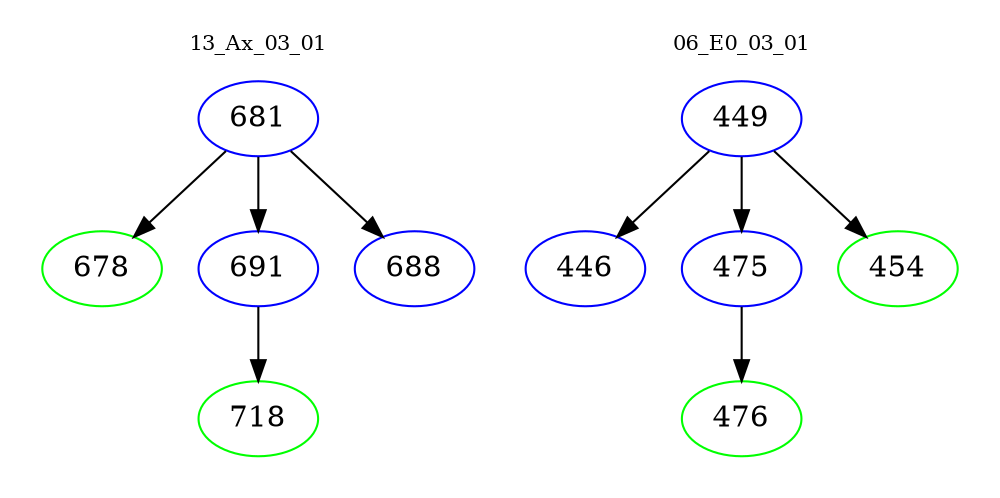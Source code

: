 digraph{
subgraph cluster_0 {
color = white
label = "13_Ax_03_01";
fontsize=10;
T0_681 [label="681", color="blue"]
T0_681 -> T0_678 [color="black"]
T0_678 [label="678", color="green"]
T0_681 -> T0_691 [color="black"]
T0_691 [label="691", color="blue"]
T0_691 -> T0_718 [color="black"]
T0_718 [label="718", color="green"]
T0_681 -> T0_688 [color="black"]
T0_688 [label="688", color="blue"]
}
subgraph cluster_1 {
color = white
label = "06_E0_03_01";
fontsize=10;
T1_449 [label="449", color="blue"]
T1_449 -> T1_446 [color="black"]
T1_446 [label="446", color="blue"]
T1_449 -> T1_475 [color="black"]
T1_475 [label="475", color="blue"]
T1_475 -> T1_476 [color="black"]
T1_476 [label="476", color="green"]
T1_449 -> T1_454 [color="black"]
T1_454 [label="454", color="green"]
}
}
